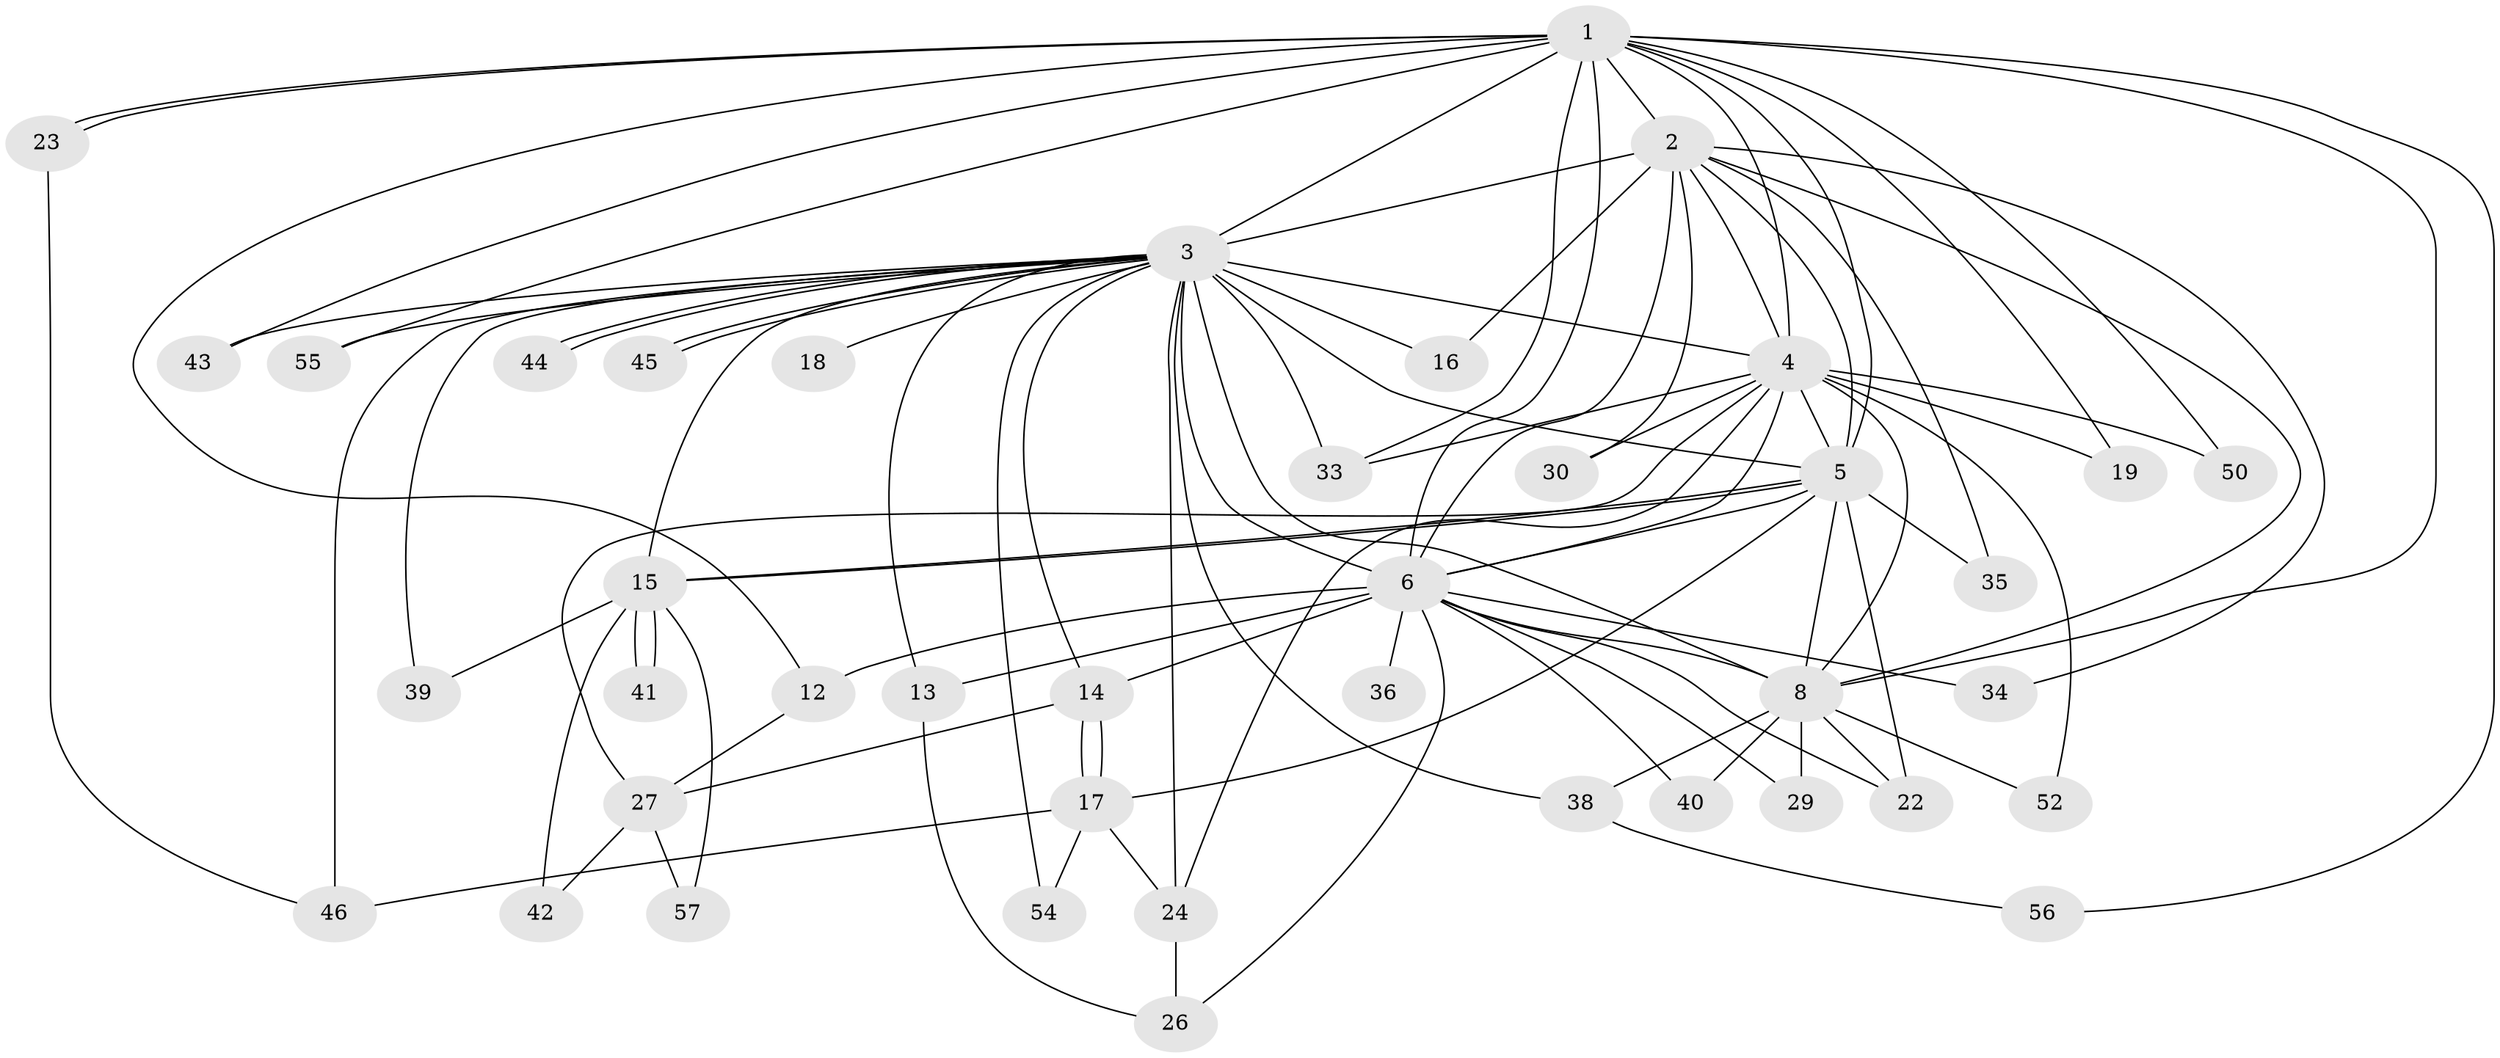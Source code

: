 // Generated by graph-tools (version 1.1) at 2025/51/02/27/25 19:51:44]
// undirected, 41 vertices, 95 edges
graph export_dot {
graph [start="1"]
  node [color=gray90,style=filled];
  1 [super="+32"];
  2 [super="+21"];
  3 [super="+7"];
  4 [super="+10"];
  5 [super="+49"];
  6 [super="+9"];
  8 [super="+11"];
  12;
  13 [super="+20"];
  14;
  15 [super="+59"];
  16;
  17 [super="+53"];
  18 [super="+37"];
  19 [super="+25"];
  22 [super="+31"];
  23;
  24 [super="+28"];
  26 [super="+58"];
  27 [super="+47"];
  29;
  30;
  33 [super="+51"];
  34;
  35;
  36;
  38;
  39;
  40;
  41;
  42;
  43;
  44;
  45;
  46 [super="+48"];
  50;
  52;
  54;
  55;
  56;
  57;
  1 -- 2 [weight=2];
  1 -- 3 [weight=2];
  1 -- 4 [weight=2];
  1 -- 5;
  1 -- 6 [weight=2];
  1 -- 8;
  1 -- 12;
  1 -- 23;
  1 -- 23;
  1 -- 33;
  1 -- 43;
  1 -- 55;
  1 -- 56;
  1 -- 50;
  1 -- 19;
  2 -- 3 [weight=3];
  2 -- 4 [weight=2];
  2 -- 5;
  2 -- 6 [weight=2];
  2 -- 8;
  2 -- 16;
  2 -- 30;
  2 -- 34;
  2 -- 35;
  3 -- 4 [weight=4];
  3 -- 5 [weight=2];
  3 -- 6 [weight=4];
  3 -- 8 [weight=2];
  3 -- 13 [weight=2];
  3 -- 14;
  3 -- 16;
  3 -- 38;
  3 -- 39;
  3 -- 44;
  3 -- 44;
  3 -- 45;
  3 -- 45;
  3 -- 54;
  3 -- 55;
  3 -- 33;
  3 -- 43;
  3 -- 18 [weight=2];
  3 -- 24;
  3 -- 46;
  3 -- 15;
  4 -- 5 [weight=2];
  4 -- 6 [weight=4];
  4 -- 8 [weight=2];
  4 -- 19 [weight=2];
  4 -- 24;
  4 -- 27;
  4 -- 30;
  4 -- 50;
  4 -- 52;
  4 -- 33;
  5 -- 6 [weight=3];
  5 -- 8;
  5 -- 15;
  5 -- 15;
  5 -- 35;
  5 -- 22;
  5 -- 17;
  6 -- 8 [weight=2];
  6 -- 14;
  6 -- 22;
  6 -- 34;
  6 -- 36 [weight=2];
  6 -- 40;
  6 -- 12;
  6 -- 29;
  6 -- 26;
  6 -- 13;
  8 -- 22;
  8 -- 29;
  8 -- 38;
  8 -- 40;
  8 -- 52;
  12 -- 27;
  13 -- 26;
  14 -- 17;
  14 -- 17;
  14 -- 27;
  15 -- 39;
  15 -- 41;
  15 -- 41;
  15 -- 42;
  15 -- 57;
  17 -- 24;
  17 -- 46;
  17 -- 54;
  23 -- 46;
  24 -- 26;
  27 -- 42;
  27 -- 57;
  38 -- 56;
}
